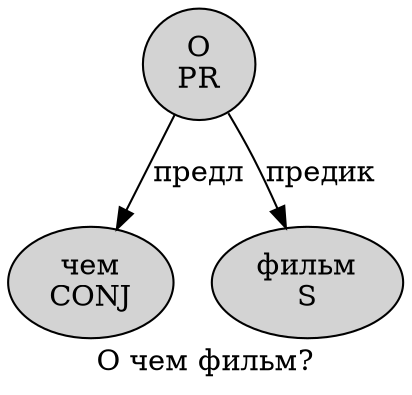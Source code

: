 digraph SENTENCE_1021 {
	graph [label="О чем фильм?"]
	node [style=filled]
		0 [label="О
PR" color="" fillcolor=lightgray penwidth=1 shape=ellipse]
		1 [label="чем
CONJ" color="" fillcolor=lightgray penwidth=1 shape=ellipse]
		2 [label="фильм
S" color="" fillcolor=lightgray penwidth=1 shape=ellipse]
			0 -> 1 [label="предл"]
			0 -> 2 [label="предик"]
}